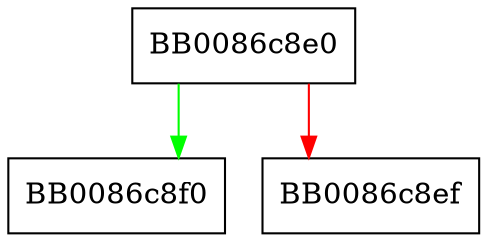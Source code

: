 digraph rename {
  node [shape="box"];
  graph [splines=ortho];
  BB0086c8e0 -> BB0086c8f0 [color="green"];
  BB0086c8e0 -> BB0086c8ef [color="red"];
}